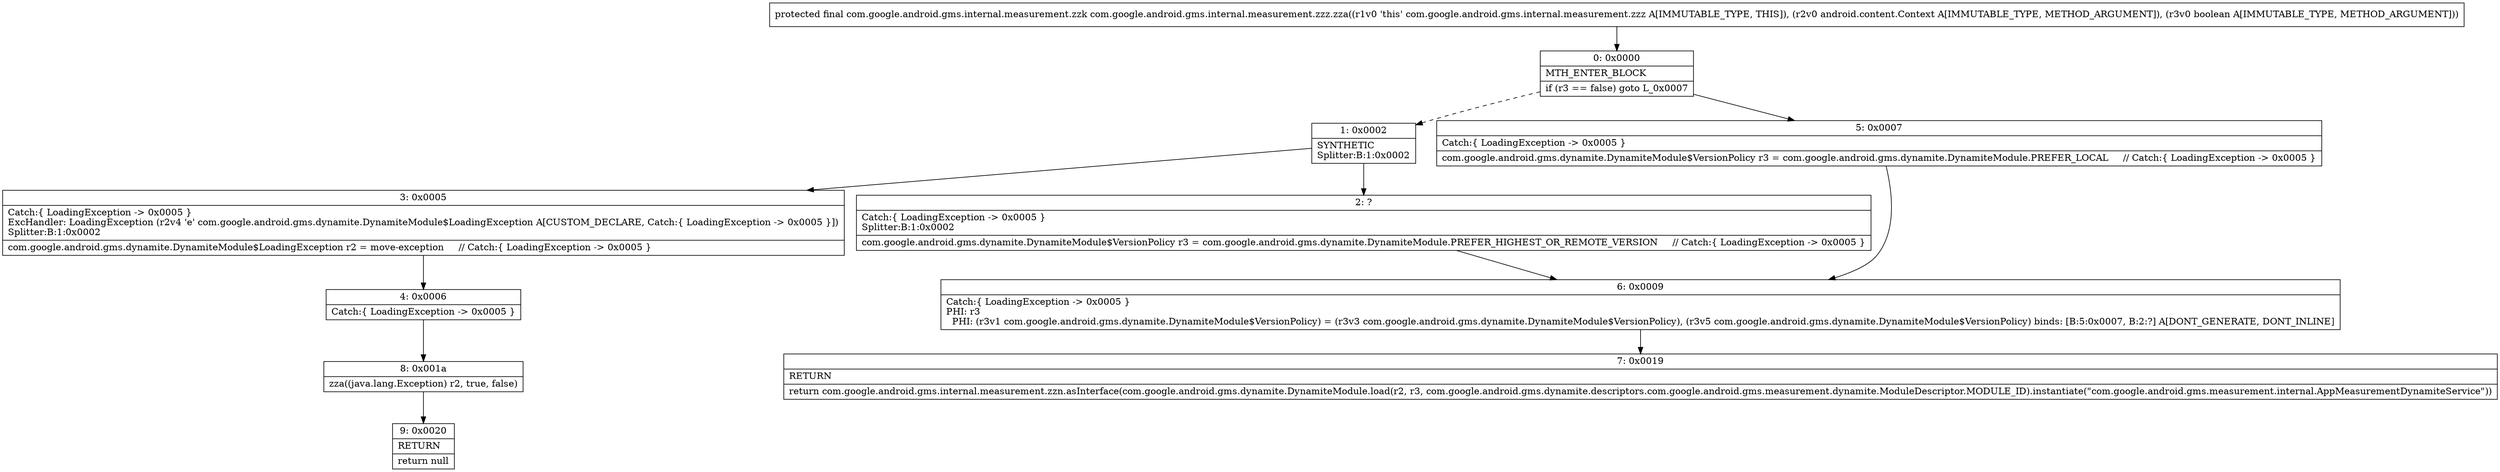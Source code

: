 digraph "CFG forcom.google.android.gms.internal.measurement.zzz.zza(Landroid\/content\/Context;Z)Lcom\/google\/android\/gms\/internal\/measurement\/zzk;" {
Node_0 [shape=record,label="{0\:\ 0x0000|MTH_ENTER_BLOCK\l|if (r3 == false) goto L_0x0007\l}"];
Node_1 [shape=record,label="{1\:\ 0x0002|SYNTHETIC\lSplitter:B:1:0x0002\l}"];
Node_2 [shape=record,label="{2\:\ ?|Catch:\{ LoadingException \-\> 0x0005 \}\lSplitter:B:1:0x0002\l|com.google.android.gms.dynamite.DynamiteModule$VersionPolicy r3 = com.google.android.gms.dynamite.DynamiteModule.PREFER_HIGHEST_OR_REMOTE_VERSION     \/\/ Catch:\{ LoadingException \-\> 0x0005 \}\l}"];
Node_3 [shape=record,label="{3\:\ 0x0005|Catch:\{ LoadingException \-\> 0x0005 \}\lExcHandler: LoadingException (r2v4 'e' com.google.android.gms.dynamite.DynamiteModule$LoadingException A[CUSTOM_DECLARE, Catch:\{ LoadingException \-\> 0x0005 \}])\lSplitter:B:1:0x0002\l|com.google.android.gms.dynamite.DynamiteModule$LoadingException r2 = move\-exception     \/\/ Catch:\{ LoadingException \-\> 0x0005 \}\l}"];
Node_4 [shape=record,label="{4\:\ 0x0006|Catch:\{ LoadingException \-\> 0x0005 \}\l}"];
Node_5 [shape=record,label="{5\:\ 0x0007|Catch:\{ LoadingException \-\> 0x0005 \}\l|com.google.android.gms.dynamite.DynamiteModule$VersionPolicy r3 = com.google.android.gms.dynamite.DynamiteModule.PREFER_LOCAL     \/\/ Catch:\{ LoadingException \-\> 0x0005 \}\l}"];
Node_6 [shape=record,label="{6\:\ 0x0009|Catch:\{ LoadingException \-\> 0x0005 \}\lPHI: r3 \l  PHI: (r3v1 com.google.android.gms.dynamite.DynamiteModule$VersionPolicy) = (r3v3 com.google.android.gms.dynamite.DynamiteModule$VersionPolicy), (r3v5 com.google.android.gms.dynamite.DynamiteModule$VersionPolicy) binds: [B:5:0x0007, B:2:?] A[DONT_GENERATE, DONT_INLINE]\l}"];
Node_7 [shape=record,label="{7\:\ 0x0019|RETURN\l|return com.google.android.gms.internal.measurement.zzn.asInterface(com.google.android.gms.dynamite.DynamiteModule.load(r2, r3, com.google.android.gms.dynamite.descriptors.com.google.android.gms.measurement.dynamite.ModuleDescriptor.MODULE_ID).instantiate(\"com.google.android.gms.measurement.internal.AppMeasurementDynamiteService\"))\l}"];
Node_8 [shape=record,label="{8\:\ 0x001a|zza((java.lang.Exception) r2, true, false)\l}"];
Node_9 [shape=record,label="{9\:\ 0x0020|RETURN\l|return null\l}"];
MethodNode[shape=record,label="{protected final com.google.android.gms.internal.measurement.zzk com.google.android.gms.internal.measurement.zzz.zza((r1v0 'this' com.google.android.gms.internal.measurement.zzz A[IMMUTABLE_TYPE, THIS]), (r2v0 android.content.Context A[IMMUTABLE_TYPE, METHOD_ARGUMENT]), (r3v0 boolean A[IMMUTABLE_TYPE, METHOD_ARGUMENT])) }"];
MethodNode -> Node_0;
Node_0 -> Node_1[style=dashed];
Node_0 -> Node_5;
Node_1 -> Node_2;
Node_1 -> Node_3;
Node_2 -> Node_6;
Node_3 -> Node_4;
Node_4 -> Node_8;
Node_5 -> Node_6;
Node_6 -> Node_7;
Node_8 -> Node_9;
}

